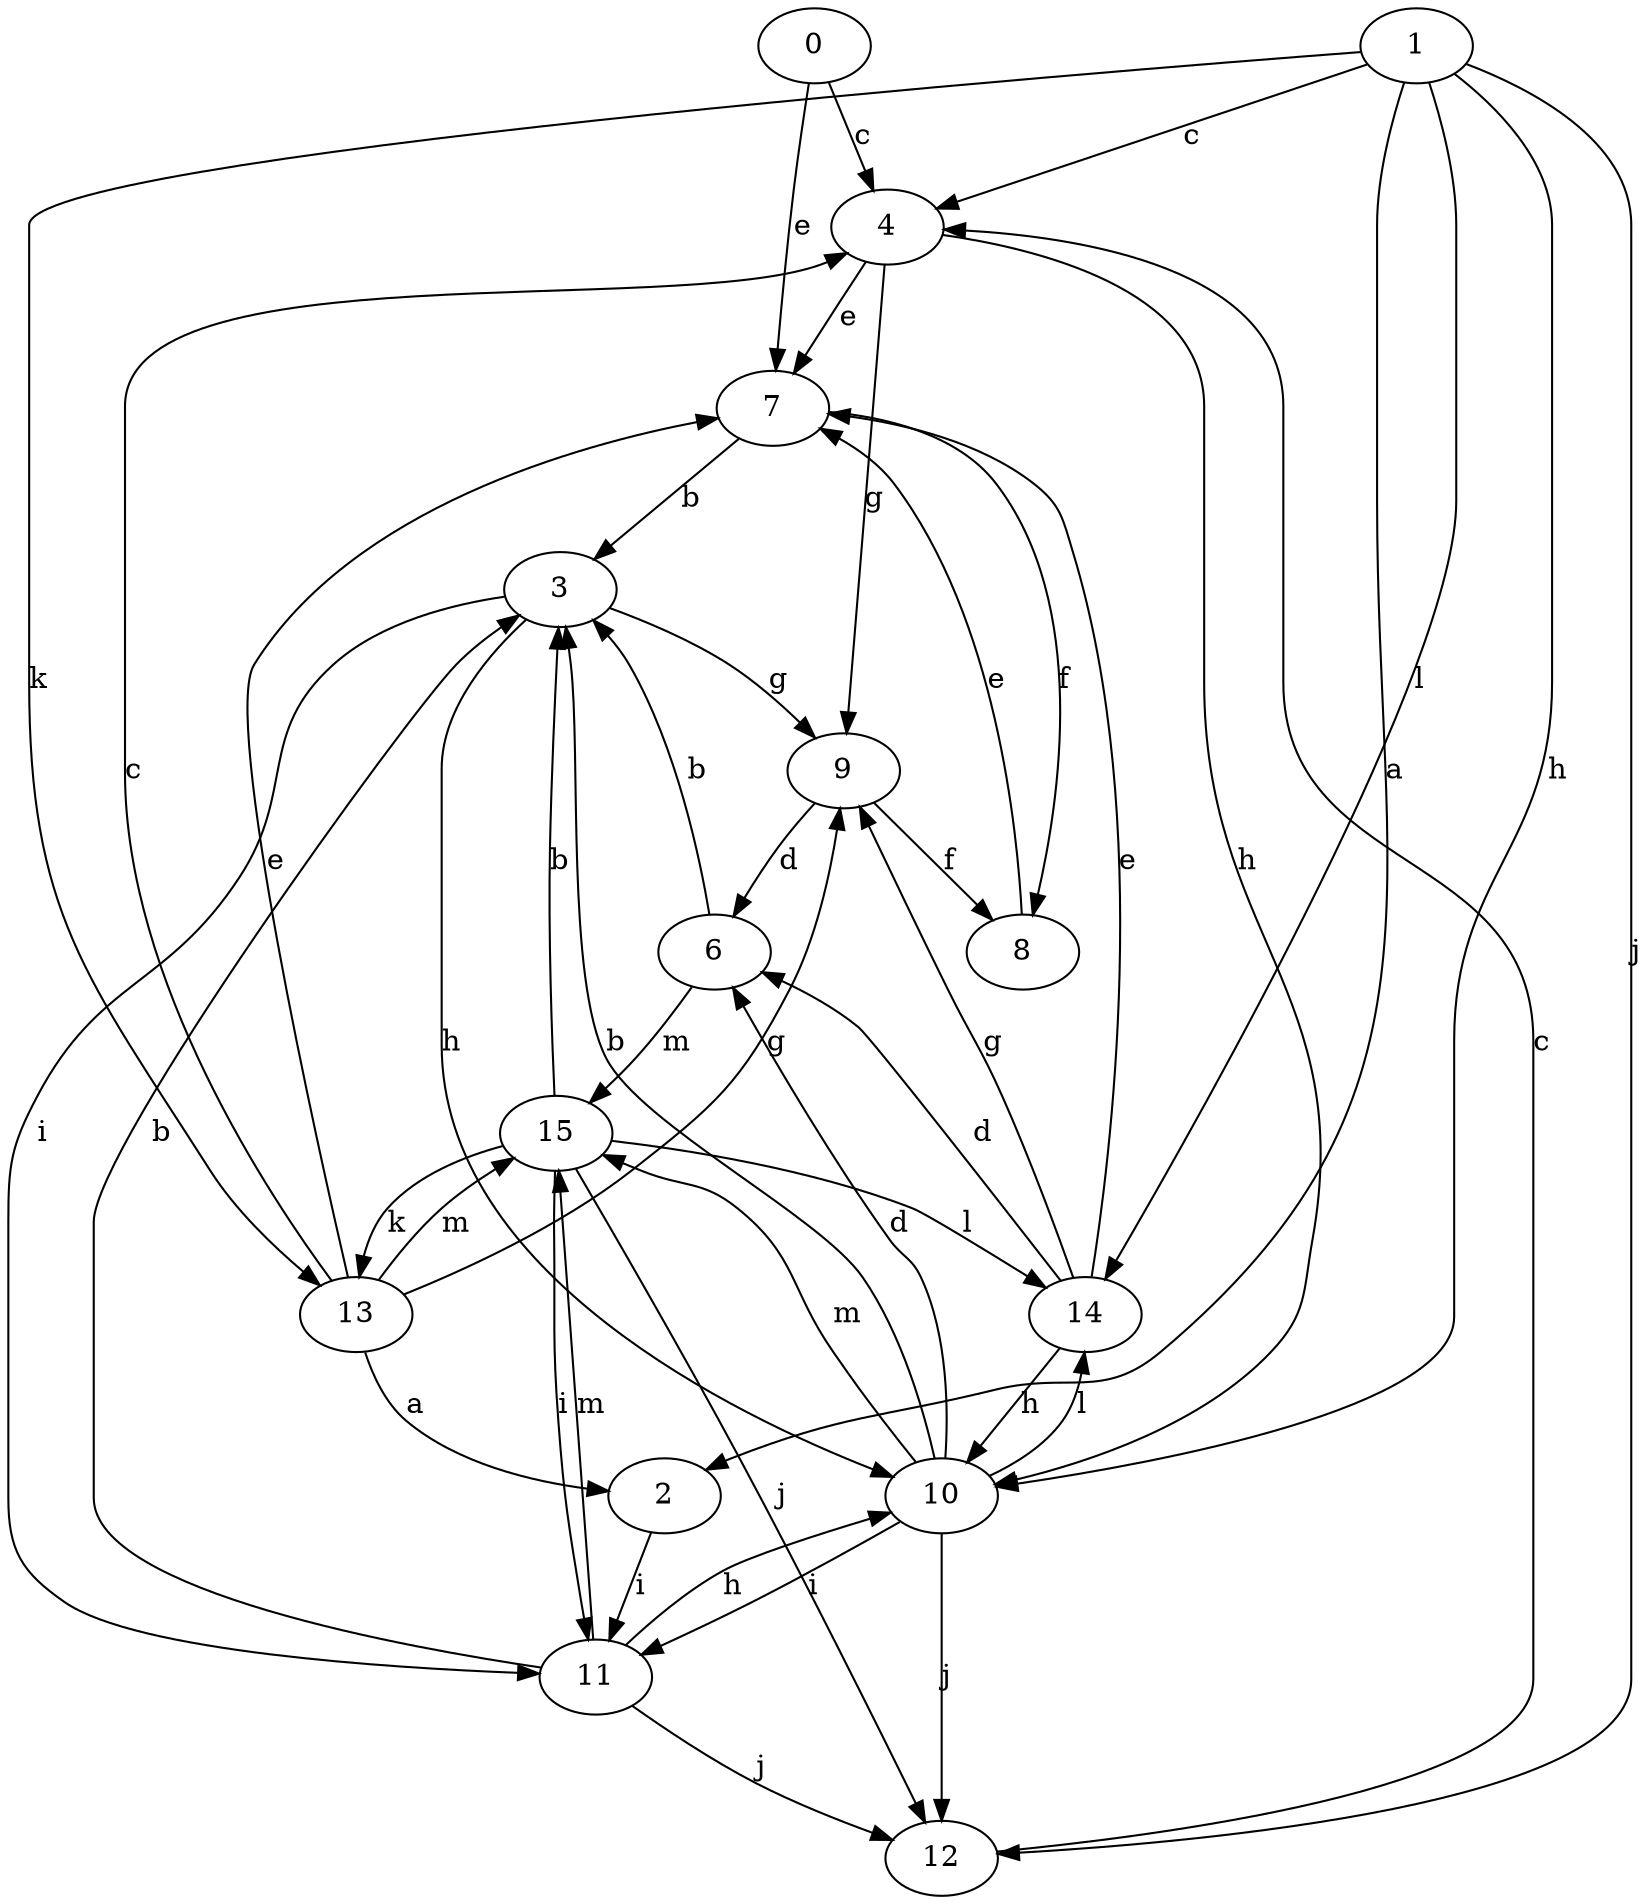 strict digraph  {
0;
1;
2;
3;
4;
6;
7;
8;
9;
10;
11;
12;
13;
14;
15;
0 -> 4  [label=c];
0 -> 7  [label=e];
1 -> 2  [label=a];
1 -> 4  [label=c];
1 -> 10  [label=h];
1 -> 12  [label=j];
1 -> 13  [label=k];
1 -> 14  [label=l];
2 -> 11  [label=i];
3 -> 9  [label=g];
3 -> 10  [label=h];
3 -> 11  [label=i];
4 -> 7  [label=e];
4 -> 9  [label=g];
4 -> 10  [label=h];
6 -> 3  [label=b];
6 -> 15  [label=m];
7 -> 3  [label=b];
7 -> 8  [label=f];
8 -> 7  [label=e];
9 -> 6  [label=d];
9 -> 8  [label=f];
10 -> 3  [label=b];
10 -> 6  [label=d];
10 -> 11  [label=i];
10 -> 12  [label=j];
10 -> 14  [label=l];
10 -> 15  [label=m];
11 -> 3  [label=b];
11 -> 10  [label=h];
11 -> 12  [label=j];
11 -> 15  [label=m];
12 -> 4  [label=c];
13 -> 2  [label=a];
13 -> 4  [label=c];
13 -> 7  [label=e];
13 -> 9  [label=g];
13 -> 15  [label=m];
14 -> 6  [label=d];
14 -> 7  [label=e];
14 -> 9  [label=g];
14 -> 10  [label=h];
15 -> 3  [label=b];
15 -> 11  [label=i];
15 -> 12  [label=j];
15 -> 13  [label=k];
15 -> 14  [label=l];
}
